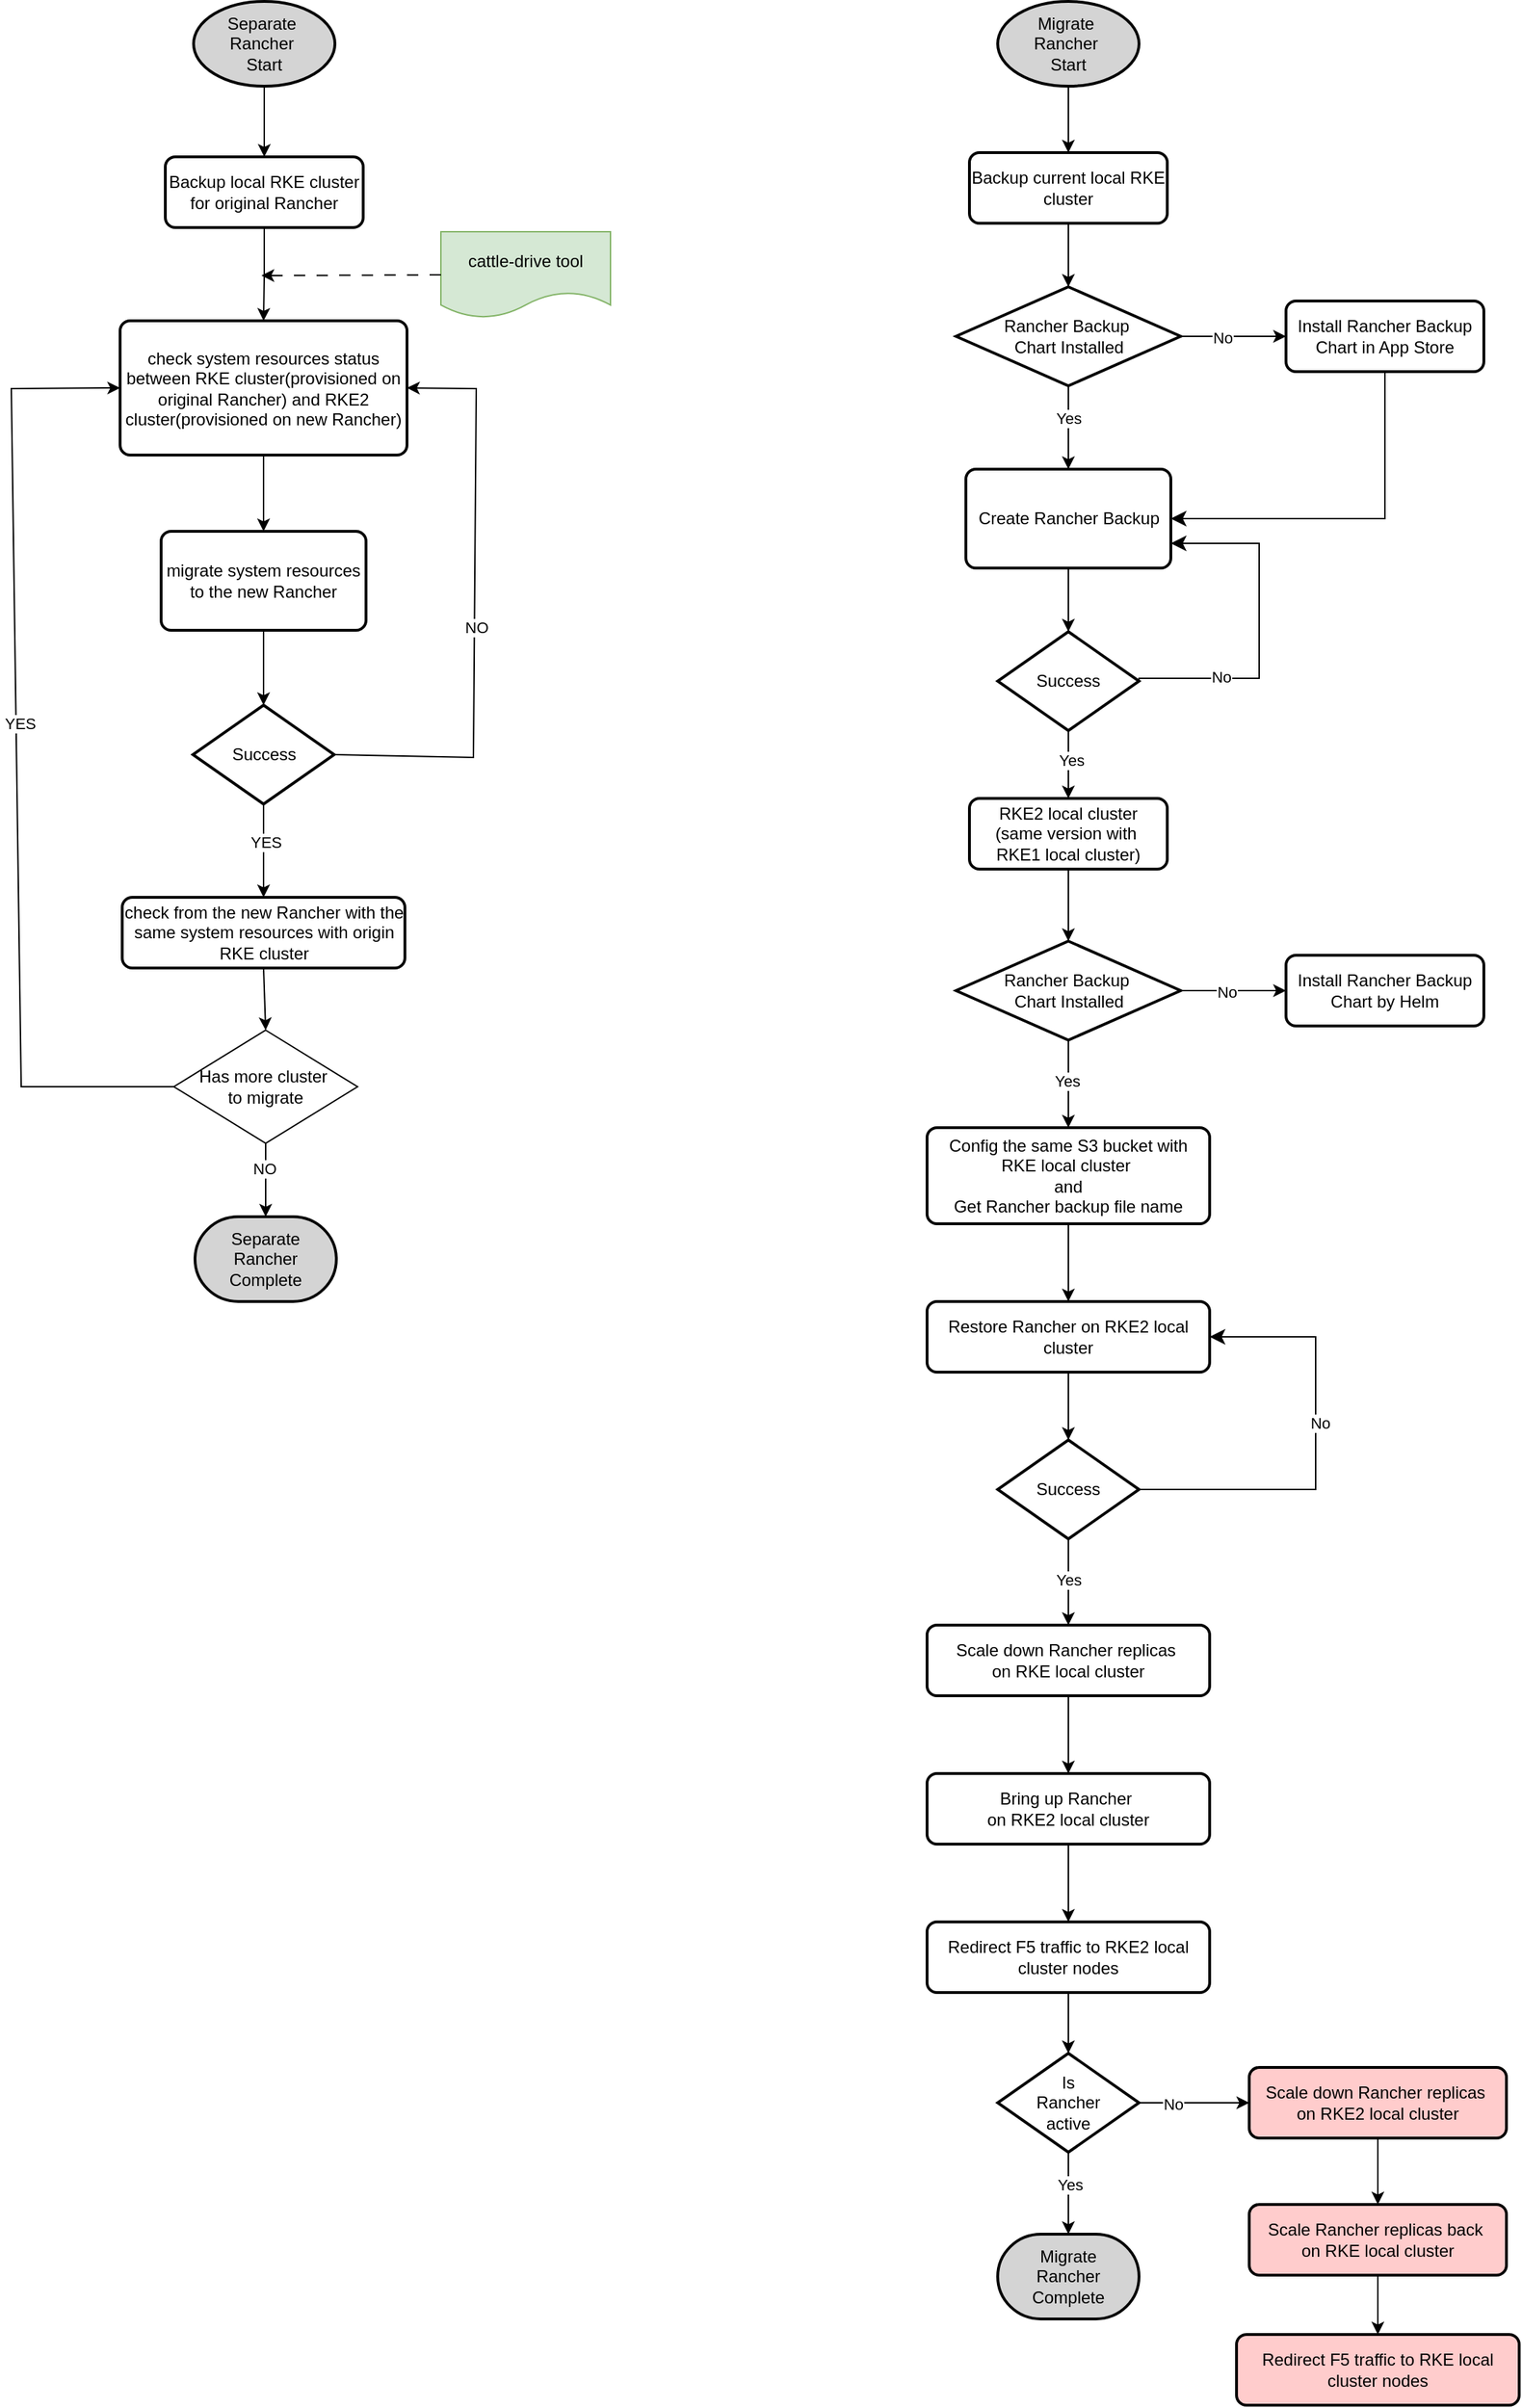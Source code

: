 <mxfile version="26.3.0">
  <diagram id="C5RBs43oDa-KdzZeNtuy" name="Page-1">
    <mxGraphModel dx="1473" dy="778" grid="0" gridSize="10" guides="1" tooltips="1" connect="1" arrows="1" fold="1" page="0" pageScale="1" pageWidth="827" pageHeight="1169" background="#ffffff" math="0" shadow="0">
      <root>
        <mxCell id="WIyWlLk6GJQsqaUBKTNV-0" />
        <mxCell id="WIyWlLk6GJQsqaUBKTNV-1" parent="WIyWlLk6GJQsqaUBKTNV-0" />
        <mxCell id="XbjGTauby8Pg0xVq4k7X-6" value="" style="edgeStyle=orthogonalEdgeStyle;rounded=0;orthogonalLoop=1;jettySize=auto;html=1;" parent="WIyWlLk6GJQsqaUBKTNV-1" source="XbjGTauby8Pg0xVq4k7X-0" target="XbjGTauby8Pg0xVq4k7X-1" edge="1">
          <mxGeometry relative="1" as="geometry" />
        </mxCell>
        <mxCell id="XbjGTauby8Pg0xVq4k7X-0" value="Separate&amp;nbsp;&lt;div&gt;Rancher&amp;nbsp;&lt;/div&gt;&lt;div&gt;Start&lt;/div&gt;" style="strokeWidth=2;html=1;shape=mxgraph.flowchart.start_1;whiteSpace=wrap;fillColor=light-dark(#D4D4D4,var(--ge-dark-color, #121212));" parent="WIyWlLk6GJQsqaUBKTNV-1" vertex="1">
          <mxGeometry x="170" y="60" width="100" height="60" as="geometry" />
        </mxCell>
        <mxCell id="XbjGTauby8Pg0xVq4k7X-7" value="" style="edgeStyle=orthogonalEdgeStyle;rounded=0;orthogonalLoop=1;jettySize=auto;html=1;" parent="WIyWlLk6GJQsqaUBKTNV-1" source="XbjGTauby8Pg0xVq4k7X-1" target="XbjGTauby8Pg0xVq4k7X-2" edge="1">
          <mxGeometry relative="1" as="geometry" />
        </mxCell>
        <mxCell id="XbjGTauby8Pg0xVq4k7X-1" value="Backup local RKE cluster for original Rancher" style="rounded=1;whiteSpace=wrap;html=1;absoluteArcSize=1;arcSize=14;strokeWidth=2;" parent="WIyWlLk6GJQsqaUBKTNV-1" vertex="1">
          <mxGeometry x="150" y="170" width="140" height="50" as="geometry" />
        </mxCell>
        <mxCell id="XbjGTauby8Pg0xVq4k7X-8" value="" style="edgeStyle=orthogonalEdgeStyle;rounded=0;orthogonalLoop=1;jettySize=auto;html=1;" parent="WIyWlLk6GJQsqaUBKTNV-1" source="XbjGTauby8Pg0xVq4k7X-2" target="XbjGTauby8Pg0xVq4k7X-3" edge="1">
          <mxGeometry relative="1" as="geometry" />
        </mxCell>
        <mxCell id="XbjGTauby8Pg0xVq4k7X-2" value="&lt;div&gt;check system resources status between RKE cluster(provisioned on original Rancher) and RKE2 cluster(provisioned on new Rancher)&lt;/div&gt;" style="rounded=1;whiteSpace=wrap;html=1;absoluteArcSize=1;arcSize=14;strokeWidth=2;" parent="WIyWlLk6GJQsqaUBKTNV-1" vertex="1">
          <mxGeometry x="118" y="286" width="203" height="95" as="geometry" />
        </mxCell>
        <mxCell id="XbjGTauby8Pg0xVq4k7X-9" value="" style="edgeStyle=orthogonalEdgeStyle;rounded=0;orthogonalLoop=1;jettySize=auto;html=1;" parent="WIyWlLk6GJQsqaUBKTNV-1" source="XbjGTauby8Pg0xVq4k7X-3" target="XbjGTauby8Pg0xVq4k7X-4" edge="1">
          <mxGeometry relative="1" as="geometry" />
        </mxCell>
        <mxCell id="XbjGTauby8Pg0xVq4k7X-3" value="migrate system resources to the new Rancher" style="rounded=1;whiteSpace=wrap;html=1;absoluteArcSize=1;arcSize=14;strokeWidth=2;" parent="WIyWlLk6GJQsqaUBKTNV-1" vertex="1">
          <mxGeometry x="147" y="435" width="145" height="70" as="geometry" />
        </mxCell>
        <mxCell id="XbjGTauby8Pg0xVq4k7X-11" value="" style="edgeStyle=orthogonalEdgeStyle;rounded=0;orthogonalLoop=1;jettySize=auto;html=1;" parent="WIyWlLk6GJQsqaUBKTNV-1" source="XbjGTauby8Pg0xVq4k7X-4" target="XbjGTauby8Pg0xVq4k7X-10" edge="1">
          <mxGeometry relative="1" as="geometry" />
        </mxCell>
        <mxCell id="XbjGTauby8Pg0xVq4k7X-13" value="YES" style="edgeLabel;html=1;align=center;verticalAlign=middle;resizable=0;points=[];" parent="XbjGTauby8Pg0xVq4k7X-11" vertex="1" connectable="0">
          <mxGeometry x="-0.2" y="1" relative="1" as="geometry">
            <mxPoint as="offset" />
          </mxGeometry>
        </mxCell>
        <mxCell id="XbjGTauby8Pg0xVq4k7X-4" value="Success" style="strokeWidth=2;html=1;shape=mxgraph.flowchart.decision;whiteSpace=wrap;" parent="WIyWlLk6GJQsqaUBKTNV-1" vertex="1">
          <mxGeometry x="169.5" y="558" width="100" height="70" as="geometry" />
        </mxCell>
        <mxCell id="XbjGTauby8Pg0xVq4k7X-5" value="Separate&lt;div&gt;Rancher&lt;/div&gt;&lt;div&gt;Complete&lt;/div&gt;" style="strokeWidth=2;html=1;shape=mxgraph.flowchart.terminator;whiteSpace=wrap;fillColor=light-dark(#D4D4D4,var(--ge-dark-color, #121212));" parent="WIyWlLk6GJQsqaUBKTNV-1" vertex="1">
          <mxGeometry x="171" y="920" width="100" height="60" as="geometry" />
        </mxCell>
        <mxCell id="XbjGTauby8Pg0xVq4k7X-10" value="check from the new Rancher with the same system resources with origin RKE cluster" style="rounded=1;whiteSpace=wrap;html=1;absoluteArcSize=1;arcSize=14;strokeWidth=2;" parent="WIyWlLk6GJQsqaUBKTNV-1" vertex="1">
          <mxGeometry x="119.5" y="694" width="200" height="50" as="geometry" />
        </mxCell>
        <mxCell id="XbjGTauby8Pg0xVq4k7X-24" value="" style="edgeStyle=orthogonalEdgeStyle;rounded=0;orthogonalLoop=1;jettySize=auto;html=1;" parent="WIyWlLk6GJQsqaUBKTNV-1" source="XbjGTauby8Pg0xVq4k7X-16" target="XbjGTauby8Pg0xVq4k7X-18" edge="1">
          <mxGeometry relative="1" as="geometry" />
        </mxCell>
        <mxCell id="XbjGTauby8Pg0xVq4k7X-16" value="Migrate&amp;nbsp;&lt;div&gt;Rancher&amp;nbsp;&lt;/div&gt;&lt;div&gt;Start&lt;/div&gt;" style="strokeWidth=2;html=1;shape=mxgraph.flowchart.start_1;whiteSpace=wrap;fillColor=light-dark(#D4D4D4,var(--ge-dark-color, #121212));" parent="WIyWlLk6GJQsqaUBKTNV-1" vertex="1">
          <mxGeometry x="739" y="60" width="100" height="60" as="geometry" />
        </mxCell>
        <mxCell id="XbjGTauby8Pg0xVq4k7X-26" value="" style="edgeStyle=orthogonalEdgeStyle;rounded=0;orthogonalLoop=1;jettySize=auto;html=1;" parent="WIyWlLk6GJQsqaUBKTNV-1" source="XbjGTauby8Pg0xVq4k7X-17" target="XbjGTauby8Pg0xVq4k7X-19" edge="1">
          <mxGeometry relative="1" as="geometry" />
        </mxCell>
        <mxCell id="XbjGTauby8Pg0xVq4k7X-27" value="Yes" style="edgeLabel;html=1;align=center;verticalAlign=middle;resizable=0;points=[];" parent="XbjGTauby8Pg0xVq4k7X-26" vertex="1" connectable="0">
          <mxGeometry x="-0.22" relative="1" as="geometry">
            <mxPoint as="offset" />
          </mxGeometry>
        </mxCell>
        <mxCell id="XbjGTauby8Pg0xVq4k7X-29" value="" style="edgeStyle=orthogonalEdgeStyle;rounded=0;orthogonalLoop=1;jettySize=auto;html=1;" parent="WIyWlLk6GJQsqaUBKTNV-1" source="XbjGTauby8Pg0xVq4k7X-17" target="XbjGTauby8Pg0xVq4k7X-28" edge="1">
          <mxGeometry relative="1" as="geometry" />
        </mxCell>
        <mxCell id="XbjGTauby8Pg0xVq4k7X-30" value="No" style="edgeLabel;html=1;align=center;verticalAlign=middle;resizable=0;points=[];" parent="XbjGTauby8Pg0xVq4k7X-29" vertex="1" connectable="0">
          <mxGeometry x="-0.235" y="-1" relative="1" as="geometry">
            <mxPoint x="1" as="offset" />
          </mxGeometry>
        </mxCell>
        <mxCell id="XbjGTauby8Pg0xVq4k7X-17" value="Rancher Backup&amp;nbsp;&lt;div&gt;Chart Installed&lt;/div&gt;" style="strokeWidth=2;html=1;shape=mxgraph.flowchart.decision;whiteSpace=wrap;" parent="WIyWlLk6GJQsqaUBKTNV-1" vertex="1">
          <mxGeometry x="709.5" y="262" width="159" height="70" as="geometry" />
        </mxCell>
        <mxCell id="XbjGTauby8Pg0xVq4k7X-25" value="" style="edgeStyle=orthogonalEdgeStyle;rounded=0;orthogonalLoop=1;jettySize=auto;html=1;" parent="WIyWlLk6GJQsqaUBKTNV-1" source="XbjGTauby8Pg0xVq4k7X-18" target="XbjGTauby8Pg0xVq4k7X-17" edge="1">
          <mxGeometry relative="1" as="geometry" />
        </mxCell>
        <mxCell id="XbjGTauby8Pg0xVq4k7X-18" value="Backup current local RKE cluster" style="rounded=1;whiteSpace=wrap;html=1;absoluteArcSize=1;arcSize=14;strokeWidth=2;" parent="WIyWlLk6GJQsqaUBKTNV-1" vertex="1">
          <mxGeometry x="719" y="167" width="140" height="50" as="geometry" />
        </mxCell>
        <mxCell id="XbjGTauby8Pg0xVq4k7X-34" value="" style="edgeStyle=orthogonalEdgeStyle;rounded=0;orthogonalLoop=1;jettySize=auto;html=1;" parent="WIyWlLk6GJQsqaUBKTNV-1" source="XbjGTauby8Pg0xVq4k7X-19" target="XbjGTauby8Pg0xVq4k7X-20" edge="1">
          <mxGeometry relative="1" as="geometry" />
        </mxCell>
        <mxCell id="XbjGTauby8Pg0xVq4k7X-19" value="Create Rancher Backup" style="rounded=1;whiteSpace=wrap;html=1;absoluteArcSize=1;arcSize=14;strokeWidth=2;" parent="WIyWlLk6GJQsqaUBKTNV-1" vertex="1">
          <mxGeometry x="716.5" y="391" width="145" height="70" as="geometry" />
        </mxCell>
        <mxCell id="XbjGTauby8Pg0xVq4k7X-37" value="" style="edgeStyle=orthogonalEdgeStyle;rounded=0;orthogonalLoop=1;jettySize=auto;html=1;" parent="WIyWlLk6GJQsqaUBKTNV-1" source="XbjGTauby8Pg0xVq4k7X-20" target="XbjGTauby8Pg0xVq4k7X-23" edge="1">
          <mxGeometry relative="1" as="geometry" />
        </mxCell>
        <mxCell id="XbjGTauby8Pg0xVq4k7X-38" value="Yes" style="edgeLabel;html=1;align=center;verticalAlign=middle;resizable=0;points=[];" parent="XbjGTauby8Pg0xVq4k7X-37" vertex="1" connectable="0">
          <mxGeometry x="-0.125" y="2" relative="1" as="geometry">
            <mxPoint as="offset" />
          </mxGeometry>
        </mxCell>
        <mxCell id="XbjGTauby8Pg0xVq4k7X-20" value="Success" style="strokeWidth=2;html=1;shape=mxgraph.flowchart.decision;whiteSpace=wrap;" parent="WIyWlLk6GJQsqaUBKTNV-1" vertex="1">
          <mxGeometry x="739" y="506" width="100" height="70" as="geometry" />
        </mxCell>
        <mxCell id="XbjGTauby8Pg0xVq4k7X-49" value="" style="edgeStyle=orthogonalEdgeStyle;rounded=0;orthogonalLoop=1;jettySize=auto;html=1;" parent="WIyWlLk6GJQsqaUBKTNV-1" source="XbjGTauby8Pg0xVq4k7X-22" target="XbjGTauby8Pg0xVq4k7X-48" edge="1">
          <mxGeometry relative="1" as="geometry" />
        </mxCell>
        <mxCell id="XbjGTauby8Pg0xVq4k7X-22" value="Restore Rancher on RKE2 local cluster" style="rounded=1;whiteSpace=wrap;html=1;absoluteArcSize=1;arcSize=14;strokeWidth=2;" parent="WIyWlLk6GJQsqaUBKTNV-1" vertex="1">
          <mxGeometry x="689" y="980" width="200" height="50" as="geometry" />
        </mxCell>
        <mxCell id="XbjGTauby8Pg0xVq4k7X-41" value="" style="edgeStyle=orthogonalEdgeStyle;rounded=0;orthogonalLoop=1;jettySize=auto;html=1;" parent="WIyWlLk6GJQsqaUBKTNV-1" source="XbjGTauby8Pg0xVq4k7X-23" target="XbjGTauby8Pg0xVq4k7X-40" edge="1">
          <mxGeometry relative="1" as="geometry" />
        </mxCell>
        <mxCell id="XbjGTauby8Pg0xVq4k7X-23" value="RKE2 local cluster&lt;div&gt;(same version with&amp;nbsp;&lt;/div&gt;&lt;div&gt;RKE1 local cluster)&lt;/div&gt;" style="rounded=1;whiteSpace=wrap;html=1;absoluteArcSize=1;arcSize=14;strokeWidth=2;" parent="WIyWlLk6GJQsqaUBKTNV-1" vertex="1">
          <mxGeometry x="719" y="624" width="140" height="50" as="geometry" />
        </mxCell>
        <mxCell id="XbjGTauby8Pg0xVq4k7X-28" value="Install Rancher Backup&lt;div&gt;Chart in App Store&lt;/div&gt;" style="rounded=1;whiteSpace=wrap;html=1;absoluteArcSize=1;arcSize=14;strokeWidth=2;" parent="WIyWlLk6GJQsqaUBKTNV-1" vertex="1">
          <mxGeometry x="943" y="272" width="140" height="50" as="geometry" />
        </mxCell>
        <mxCell id="XbjGTauby8Pg0xVq4k7X-33" value="" style="edgeStyle=segmentEdgeStyle;endArrow=classic;html=1;curved=0;rounded=0;endSize=8;startSize=8;exitX=0.5;exitY=1;exitDx=0;exitDy=0;entryX=1;entryY=0.5;entryDx=0;entryDy=0;" parent="WIyWlLk6GJQsqaUBKTNV-1" source="XbjGTauby8Pg0xVq4k7X-28" target="XbjGTauby8Pg0xVq4k7X-19" edge="1">
          <mxGeometry width="50" height="50" relative="1" as="geometry">
            <mxPoint x="992" y="418" as="sourcePoint" />
            <mxPoint x="964" y="427" as="targetPoint" />
            <Array as="points">
              <mxPoint x="1013" y="426" />
            </Array>
          </mxGeometry>
        </mxCell>
        <mxCell id="XbjGTauby8Pg0xVq4k7X-35" value="" style="edgeStyle=segmentEdgeStyle;endArrow=classic;html=1;curved=0;rounded=0;endSize=8;startSize=8;exitX=1;exitY=0.5;exitDx=0;exitDy=0;exitPerimeter=0;entryX=1;entryY=0.75;entryDx=0;entryDy=0;" parent="WIyWlLk6GJQsqaUBKTNV-1" source="XbjGTauby8Pg0xVq4k7X-20" target="XbjGTauby8Pg0xVq4k7X-19" edge="1">
          <mxGeometry width="50" height="50" relative="1" as="geometry">
            <mxPoint x="879" y="542" as="sourcePoint" />
            <mxPoint x="929" y="492" as="targetPoint" />
            <Array as="points">
              <mxPoint x="839" y="539" />
              <mxPoint x="924" y="539" />
              <mxPoint x="924" y="444" />
            </Array>
          </mxGeometry>
        </mxCell>
        <mxCell id="XbjGTauby8Pg0xVq4k7X-36" value="No" style="edgeLabel;html=1;align=center;verticalAlign=middle;resizable=0;points=[];" parent="XbjGTauby8Pg0xVq4k7X-35" vertex="1" connectable="0">
          <mxGeometry x="-0.51" y="1" relative="1" as="geometry">
            <mxPoint as="offset" />
          </mxGeometry>
        </mxCell>
        <mxCell id="XbjGTauby8Pg0xVq4k7X-47" value="" style="edgeStyle=orthogonalEdgeStyle;rounded=0;orthogonalLoop=1;jettySize=auto;html=1;" parent="WIyWlLk6GJQsqaUBKTNV-1" source="XbjGTauby8Pg0xVq4k7X-39" target="XbjGTauby8Pg0xVq4k7X-22" edge="1">
          <mxGeometry relative="1" as="geometry" />
        </mxCell>
        <mxCell id="XbjGTauby8Pg0xVq4k7X-39" value="Config the same S3 bucket with&lt;div&gt;RKE local cluster&amp;nbsp;&lt;/div&gt;&lt;div&gt;and&lt;/div&gt;&lt;div&gt;Get Rancher backup file name&lt;/div&gt;" style="rounded=1;whiteSpace=wrap;html=1;absoluteArcSize=1;arcSize=14;strokeWidth=2;" parent="WIyWlLk6GJQsqaUBKTNV-1" vertex="1">
          <mxGeometry x="689" y="857" width="200" height="68" as="geometry" />
        </mxCell>
        <mxCell id="XbjGTauby8Pg0xVq4k7X-43" value="" style="edgeStyle=orthogonalEdgeStyle;rounded=0;orthogonalLoop=1;jettySize=auto;html=1;" parent="WIyWlLk6GJQsqaUBKTNV-1" source="XbjGTauby8Pg0xVq4k7X-40" target="XbjGTauby8Pg0xVq4k7X-42" edge="1">
          <mxGeometry relative="1" as="geometry" />
        </mxCell>
        <mxCell id="XbjGTauby8Pg0xVq4k7X-44" value="No" style="edgeLabel;html=1;align=center;verticalAlign=middle;resizable=0;points=[];" parent="XbjGTauby8Pg0xVq4k7X-43" vertex="1" connectable="0">
          <mxGeometry x="-0.128" y="-1" relative="1" as="geometry">
            <mxPoint as="offset" />
          </mxGeometry>
        </mxCell>
        <mxCell id="XbjGTauby8Pg0xVq4k7X-45" value="" style="edgeStyle=orthogonalEdgeStyle;rounded=0;orthogonalLoop=1;jettySize=auto;html=1;" parent="WIyWlLk6GJQsqaUBKTNV-1" source="XbjGTauby8Pg0xVq4k7X-40" target="XbjGTauby8Pg0xVq4k7X-39" edge="1">
          <mxGeometry relative="1" as="geometry" />
        </mxCell>
        <mxCell id="XbjGTauby8Pg0xVq4k7X-46" value="Yes" style="edgeLabel;html=1;align=center;verticalAlign=middle;resizable=0;points=[];" parent="XbjGTauby8Pg0xVq4k7X-45" vertex="1" connectable="0">
          <mxGeometry x="-0.065" y="-1" relative="1" as="geometry">
            <mxPoint as="offset" />
          </mxGeometry>
        </mxCell>
        <mxCell id="XbjGTauby8Pg0xVq4k7X-40" value="Rancher Backup&amp;nbsp;&lt;div&gt;Chart Installed&lt;/div&gt;" style="strokeWidth=2;html=1;shape=mxgraph.flowchart.decision;whiteSpace=wrap;" parent="WIyWlLk6GJQsqaUBKTNV-1" vertex="1">
          <mxGeometry x="709.5" y="725" width="159" height="70" as="geometry" />
        </mxCell>
        <mxCell id="XbjGTauby8Pg0xVq4k7X-42" value="Install Rancher Backup&lt;div&gt;Chart by Helm&lt;/div&gt;" style="rounded=1;whiteSpace=wrap;html=1;absoluteArcSize=1;arcSize=14;strokeWidth=2;" parent="WIyWlLk6GJQsqaUBKTNV-1" vertex="1">
          <mxGeometry x="943" y="735" width="140" height="50" as="geometry" />
        </mxCell>
        <mxCell id="XbjGTauby8Pg0xVq4k7X-53" value="" style="edgeStyle=orthogonalEdgeStyle;rounded=0;orthogonalLoop=1;jettySize=auto;html=1;" parent="WIyWlLk6GJQsqaUBKTNV-1" source="XbjGTauby8Pg0xVq4k7X-48" target="XbjGTauby8Pg0xVq4k7X-52" edge="1">
          <mxGeometry relative="1" as="geometry" />
        </mxCell>
        <mxCell id="XbjGTauby8Pg0xVq4k7X-54" value="Yes" style="edgeLabel;html=1;align=center;verticalAlign=middle;resizable=0;points=[];" parent="XbjGTauby8Pg0xVq4k7X-53" vertex="1" connectable="0">
          <mxGeometry x="-0.049" relative="1" as="geometry">
            <mxPoint as="offset" />
          </mxGeometry>
        </mxCell>
        <mxCell id="XbjGTauby8Pg0xVq4k7X-48" value="Success" style="strokeWidth=2;html=1;shape=mxgraph.flowchart.decision;whiteSpace=wrap;" parent="WIyWlLk6GJQsqaUBKTNV-1" vertex="1">
          <mxGeometry x="739" y="1078" width="100" height="70" as="geometry" />
        </mxCell>
        <mxCell id="XbjGTauby8Pg0xVq4k7X-50" value="" style="edgeStyle=segmentEdgeStyle;endArrow=classic;html=1;curved=0;rounded=0;endSize=8;startSize=8;exitX=1;exitY=0.5;exitDx=0;exitDy=0;exitPerimeter=0;entryX=1;entryY=0.5;entryDx=0;entryDy=0;" parent="WIyWlLk6GJQsqaUBKTNV-1" source="XbjGTauby8Pg0xVq4k7X-48" target="XbjGTauby8Pg0xVq4k7X-22" edge="1">
          <mxGeometry width="50" height="50" relative="1" as="geometry">
            <mxPoint x="878" y="1114" as="sourcePoint" />
            <mxPoint x="928" y="1064" as="targetPoint" />
            <Array as="points">
              <mxPoint x="964" y="1113" />
              <mxPoint x="964" y="1005" />
            </Array>
          </mxGeometry>
        </mxCell>
        <mxCell id="XbjGTauby8Pg0xVq4k7X-51" value="No" style="edgeLabel;html=1;align=center;verticalAlign=middle;resizable=0;points=[];" parent="XbjGTauby8Pg0xVq4k7X-50" vertex="1" connectable="0">
          <mxGeometry x="0.117" y="-3" relative="1" as="geometry">
            <mxPoint as="offset" />
          </mxGeometry>
        </mxCell>
        <mxCell id="XbjGTauby8Pg0xVq4k7X-56" value="" style="edgeStyle=orthogonalEdgeStyle;rounded=0;orthogonalLoop=1;jettySize=auto;html=1;" parent="WIyWlLk6GJQsqaUBKTNV-1" source="XbjGTauby8Pg0xVq4k7X-52" target="XbjGTauby8Pg0xVq4k7X-55" edge="1">
          <mxGeometry relative="1" as="geometry" />
        </mxCell>
        <mxCell id="XbjGTauby8Pg0xVq4k7X-52" value="Scale down Rancher replicas&amp;nbsp;&lt;div&gt;on RKE local cluster&lt;/div&gt;" style="rounded=1;whiteSpace=wrap;html=1;absoluteArcSize=1;arcSize=14;strokeWidth=2;" parent="WIyWlLk6GJQsqaUBKTNV-1" vertex="1">
          <mxGeometry x="689" y="1209" width="200" height="50" as="geometry" />
        </mxCell>
        <mxCell id="XbjGTauby8Pg0xVq4k7X-58" value="" style="edgeStyle=orthogonalEdgeStyle;rounded=0;orthogonalLoop=1;jettySize=auto;html=1;" parent="WIyWlLk6GJQsqaUBKTNV-1" source="XbjGTauby8Pg0xVq4k7X-55" target="XbjGTauby8Pg0xVq4k7X-57" edge="1">
          <mxGeometry relative="1" as="geometry" />
        </mxCell>
        <mxCell id="XbjGTauby8Pg0xVq4k7X-55" value="Bring up Rancher&amp;nbsp;&lt;div&gt;on RKE2 local cluster&lt;/div&gt;" style="rounded=1;whiteSpace=wrap;html=1;absoluteArcSize=1;arcSize=14;strokeWidth=2;" parent="WIyWlLk6GJQsqaUBKTNV-1" vertex="1">
          <mxGeometry x="689" y="1314" width="200" height="50" as="geometry" />
        </mxCell>
        <mxCell id="XbjGTauby8Pg0xVq4k7X-60" value="" style="edgeStyle=orthogonalEdgeStyle;rounded=0;orthogonalLoop=1;jettySize=auto;html=1;" parent="WIyWlLk6GJQsqaUBKTNV-1" source="XbjGTauby8Pg0xVq4k7X-57" target="XbjGTauby8Pg0xVq4k7X-59" edge="1">
          <mxGeometry relative="1" as="geometry" />
        </mxCell>
        <mxCell id="XbjGTauby8Pg0xVq4k7X-57" value="Redirect F5 traffic to RKE2 local cluster nodes" style="rounded=1;whiteSpace=wrap;html=1;absoluteArcSize=1;arcSize=14;strokeWidth=2;" parent="WIyWlLk6GJQsqaUBKTNV-1" vertex="1">
          <mxGeometry x="689" y="1419" width="200" height="50" as="geometry" />
        </mxCell>
        <mxCell id="XbjGTauby8Pg0xVq4k7X-62" value="" style="edgeStyle=orthogonalEdgeStyle;rounded=0;orthogonalLoop=1;jettySize=auto;html=1;" parent="WIyWlLk6GJQsqaUBKTNV-1" source="XbjGTauby8Pg0xVq4k7X-59" target="XbjGTauby8Pg0xVq4k7X-61" edge="1">
          <mxGeometry relative="1" as="geometry" />
        </mxCell>
        <mxCell id="XbjGTauby8Pg0xVq4k7X-63" value="Yes" style="edgeLabel;html=1;align=center;verticalAlign=middle;resizable=0;points=[];" parent="XbjGTauby8Pg0xVq4k7X-62" vertex="1" connectable="0">
          <mxGeometry x="-0.211" y="1" relative="1" as="geometry">
            <mxPoint as="offset" />
          </mxGeometry>
        </mxCell>
        <mxCell id="XbjGTauby8Pg0xVq4k7X-66" value="" style="edgeStyle=orthogonalEdgeStyle;rounded=0;orthogonalLoop=1;jettySize=auto;html=1;" parent="WIyWlLk6GJQsqaUBKTNV-1" source="XbjGTauby8Pg0xVq4k7X-59" target="XbjGTauby8Pg0xVq4k7X-64" edge="1">
          <mxGeometry relative="1" as="geometry" />
        </mxCell>
        <mxCell id="XbjGTauby8Pg0xVq4k7X-67" value="No" style="edgeLabel;html=1;align=center;verticalAlign=middle;resizable=0;points=[];" parent="XbjGTauby8Pg0xVq4k7X-66" vertex="1" connectable="0">
          <mxGeometry x="-0.385" y="-1" relative="1" as="geometry">
            <mxPoint as="offset" />
          </mxGeometry>
        </mxCell>
        <mxCell id="XbjGTauby8Pg0xVq4k7X-59" value="Is&lt;div&gt;Rancher&lt;/div&gt;&lt;div&gt;active&lt;/div&gt;" style="strokeWidth=2;html=1;shape=mxgraph.flowchart.decision;whiteSpace=wrap;" parent="WIyWlLk6GJQsqaUBKTNV-1" vertex="1">
          <mxGeometry x="739" y="1512" width="100" height="70" as="geometry" />
        </mxCell>
        <mxCell id="XbjGTauby8Pg0xVq4k7X-61" value="&lt;div&gt;Migrate&lt;/div&gt;&lt;div&gt;Rancher&lt;/div&gt;&lt;div&gt;Complete&lt;/div&gt;" style="strokeWidth=2;html=1;shape=mxgraph.flowchart.terminator;whiteSpace=wrap;fillColor=light-dark(#D4D4D4,var(--ge-dark-color, #121212));" parent="WIyWlLk6GJQsqaUBKTNV-1" vertex="1">
          <mxGeometry x="739" y="1640" width="100" height="60" as="geometry" />
        </mxCell>
        <mxCell id="XbjGTauby8Pg0xVq4k7X-68" value="" style="edgeStyle=orthogonalEdgeStyle;rounded=0;orthogonalLoop=1;jettySize=auto;html=1;" parent="WIyWlLk6GJQsqaUBKTNV-1" source="XbjGTauby8Pg0xVq4k7X-64" target="XbjGTauby8Pg0xVq4k7X-65" edge="1">
          <mxGeometry relative="1" as="geometry" />
        </mxCell>
        <mxCell id="XbjGTauby8Pg0xVq4k7X-64" value="Scale down Rancher replicas&amp;nbsp;&lt;div&gt;on RKE2 local cluster&lt;/div&gt;" style="rounded=1;whiteSpace=wrap;html=1;absoluteArcSize=1;arcSize=14;strokeWidth=2;fillColor=light-dark(#FFCCCC,var(--ge-dark-color, #121212));" parent="WIyWlLk6GJQsqaUBKTNV-1" vertex="1">
          <mxGeometry x="917" y="1522" width="182" height="50" as="geometry" />
        </mxCell>
        <mxCell id="XbjGTauby8Pg0xVq4k7X-70" value="" style="edgeStyle=orthogonalEdgeStyle;rounded=0;orthogonalLoop=1;jettySize=auto;html=1;" parent="WIyWlLk6GJQsqaUBKTNV-1" source="XbjGTauby8Pg0xVq4k7X-65" target="XbjGTauby8Pg0xVq4k7X-69" edge="1">
          <mxGeometry relative="1" as="geometry" />
        </mxCell>
        <mxCell id="XbjGTauby8Pg0xVq4k7X-65" value="Scale Rancher replicas back&amp;nbsp;&lt;div&gt;on RKE local cluster&lt;/div&gt;" style="rounded=1;whiteSpace=wrap;html=1;absoluteArcSize=1;arcSize=14;strokeWidth=2;fillColor=light-dark(#FFCCCC,var(--ge-dark-color, #121212));" parent="WIyWlLk6GJQsqaUBKTNV-1" vertex="1">
          <mxGeometry x="917" y="1619" width="182" height="50" as="geometry" />
        </mxCell>
        <mxCell id="XbjGTauby8Pg0xVq4k7X-69" value="Redirect F5 traffic to RKE local cluster nodes" style="rounded=1;whiteSpace=wrap;html=1;absoluteArcSize=1;arcSize=14;strokeWidth=2;fillColor=light-dark(#FFCCCC,var(--ge-dark-color, #121212));" parent="WIyWlLk6GJQsqaUBKTNV-1" vertex="1">
          <mxGeometry x="908" y="1711" width="200" height="50" as="geometry" />
        </mxCell>
        <mxCell id="8BBE4PdnpikUu22vXr1N-0" value="cattle-drive tool" style="shape=document;whiteSpace=wrap;html=1;boundedLbl=1;fillColor=#d5e8d4;strokeColor=#82b366;" parent="WIyWlLk6GJQsqaUBKTNV-1" vertex="1">
          <mxGeometry x="345" y="223" width="120" height="61" as="geometry" />
        </mxCell>
        <mxCell id="8BBE4PdnpikUu22vXr1N-1" value="" style="endArrow=classic;html=1;rounded=0;exitX=0;exitY=0.5;exitDx=0;exitDy=0;dashed=1;dashPattern=8 8;" parent="WIyWlLk6GJQsqaUBKTNV-1" source="8BBE4PdnpikUu22vXr1N-0" edge="1">
          <mxGeometry width="50" height="50" relative="1" as="geometry">
            <mxPoint x="348" y="169" as="sourcePoint" />
            <mxPoint x="218" y="254" as="targetPoint" />
          </mxGeometry>
        </mxCell>
        <mxCell id="8BBE4PdnpikUu22vXr1N-2" value="" style="endArrow=classic;html=1;rounded=0;exitX=1;exitY=0.5;exitDx=0;exitDy=0;exitPerimeter=0;entryX=1;entryY=0.5;entryDx=0;entryDy=0;" parent="WIyWlLk6GJQsqaUBKTNV-1" source="XbjGTauby8Pg0xVq4k7X-4" target="XbjGTauby8Pg0xVq4k7X-2" edge="1">
          <mxGeometry width="50" height="50" relative="1" as="geometry">
            <mxPoint x="335" y="604" as="sourcePoint" />
            <mxPoint x="371" y="320" as="targetPoint" />
            <Array as="points">
              <mxPoint x="368" y="595" />
              <mxPoint x="370" y="334" />
            </Array>
          </mxGeometry>
        </mxCell>
        <mxCell id="8BBE4PdnpikUu22vXr1N-3" value="NO" style="edgeLabel;html=1;align=center;verticalAlign=middle;resizable=0;points=[];" parent="8BBE4PdnpikUu22vXr1N-2" vertex="1" connectable="0">
          <mxGeometry x="-0.066" y="-1" relative="1" as="geometry">
            <mxPoint as="offset" />
          </mxGeometry>
        </mxCell>
        <mxCell id="8BBE4PdnpikUu22vXr1N-4" value="Has more cluster&amp;nbsp;&lt;div&gt;to migrate&lt;/div&gt;" style="rhombus;whiteSpace=wrap;html=1;" parent="WIyWlLk6GJQsqaUBKTNV-1" vertex="1">
          <mxGeometry x="156" y="788" width="130" height="80" as="geometry" />
        </mxCell>
        <mxCell id="8BBE4PdnpikUu22vXr1N-5" value="" style="endArrow=classic;html=1;rounded=0;exitX=0.5;exitY=1;exitDx=0;exitDy=0;entryX=0.5;entryY=0;entryDx=0;entryDy=0;" parent="WIyWlLk6GJQsqaUBKTNV-1" source="XbjGTauby8Pg0xVq4k7X-10" target="8BBE4PdnpikUu22vXr1N-4" edge="1">
          <mxGeometry width="50" height="50" relative="1" as="geometry">
            <mxPoint x="285" y="827" as="sourcePoint" />
            <mxPoint x="335" y="777" as="targetPoint" />
          </mxGeometry>
        </mxCell>
        <mxCell id="8BBE4PdnpikUu22vXr1N-6" value="" style="endArrow=classic;html=1;rounded=0;exitX=0.5;exitY=1;exitDx=0;exitDy=0;entryX=0.5;entryY=0;entryDx=0;entryDy=0;entryPerimeter=0;" parent="WIyWlLk6GJQsqaUBKTNV-1" source="8BBE4PdnpikUu22vXr1N-4" target="XbjGTauby8Pg0xVq4k7X-5" edge="1">
          <mxGeometry width="50" height="50" relative="1" as="geometry">
            <mxPoint x="373" y="885" as="sourcePoint" />
            <mxPoint x="423" y="835" as="targetPoint" />
          </mxGeometry>
        </mxCell>
        <mxCell id="8BBE4PdnpikUu22vXr1N-7" value="NO" style="edgeLabel;html=1;align=center;verticalAlign=middle;resizable=0;points=[];" parent="8BBE4PdnpikUu22vXr1N-6" vertex="1" connectable="0">
          <mxGeometry x="-0.308" y="-1" relative="1" as="geometry">
            <mxPoint as="offset" />
          </mxGeometry>
        </mxCell>
        <mxCell id="8BBE4PdnpikUu22vXr1N-8" value="" style="endArrow=classic;html=1;rounded=0;exitX=0;exitY=0.5;exitDx=0;exitDy=0;entryX=0;entryY=0.5;entryDx=0;entryDy=0;" parent="WIyWlLk6GJQsqaUBKTNV-1" source="8BBE4PdnpikUu22vXr1N-4" target="XbjGTauby8Pg0xVq4k7X-2" edge="1">
          <mxGeometry width="50" height="50" relative="1" as="geometry">
            <mxPoint x="-107" y="784" as="sourcePoint" />
            <mxPoint x="42" y="308" as="targetPoint" />
            <Array as="points">
              <mxPoint x="48" y="828" />
              <mxPoint x="41" y="334" />
            </Array>
          </mxGeometry>
        </mxCell>
        <mxCell id="8BBE4PdnpikUu22vXr1N-9" value="YES" style="edgeLabel;html=1;align=center;verticalAlign=middle;resizable=0;points=[];" parent="8BBE4PdnpikUu22vXr1N-8" vertex="1" connectable="0">
          <mxGeometry x="0.075" y="-2" relative="1" as="geometry">
            <mxPoint as="offset" />
          </mxGeometry>
        </mxCell>
      </root>
    </mxGraphModel>
  </diagram>
</mxfile>
